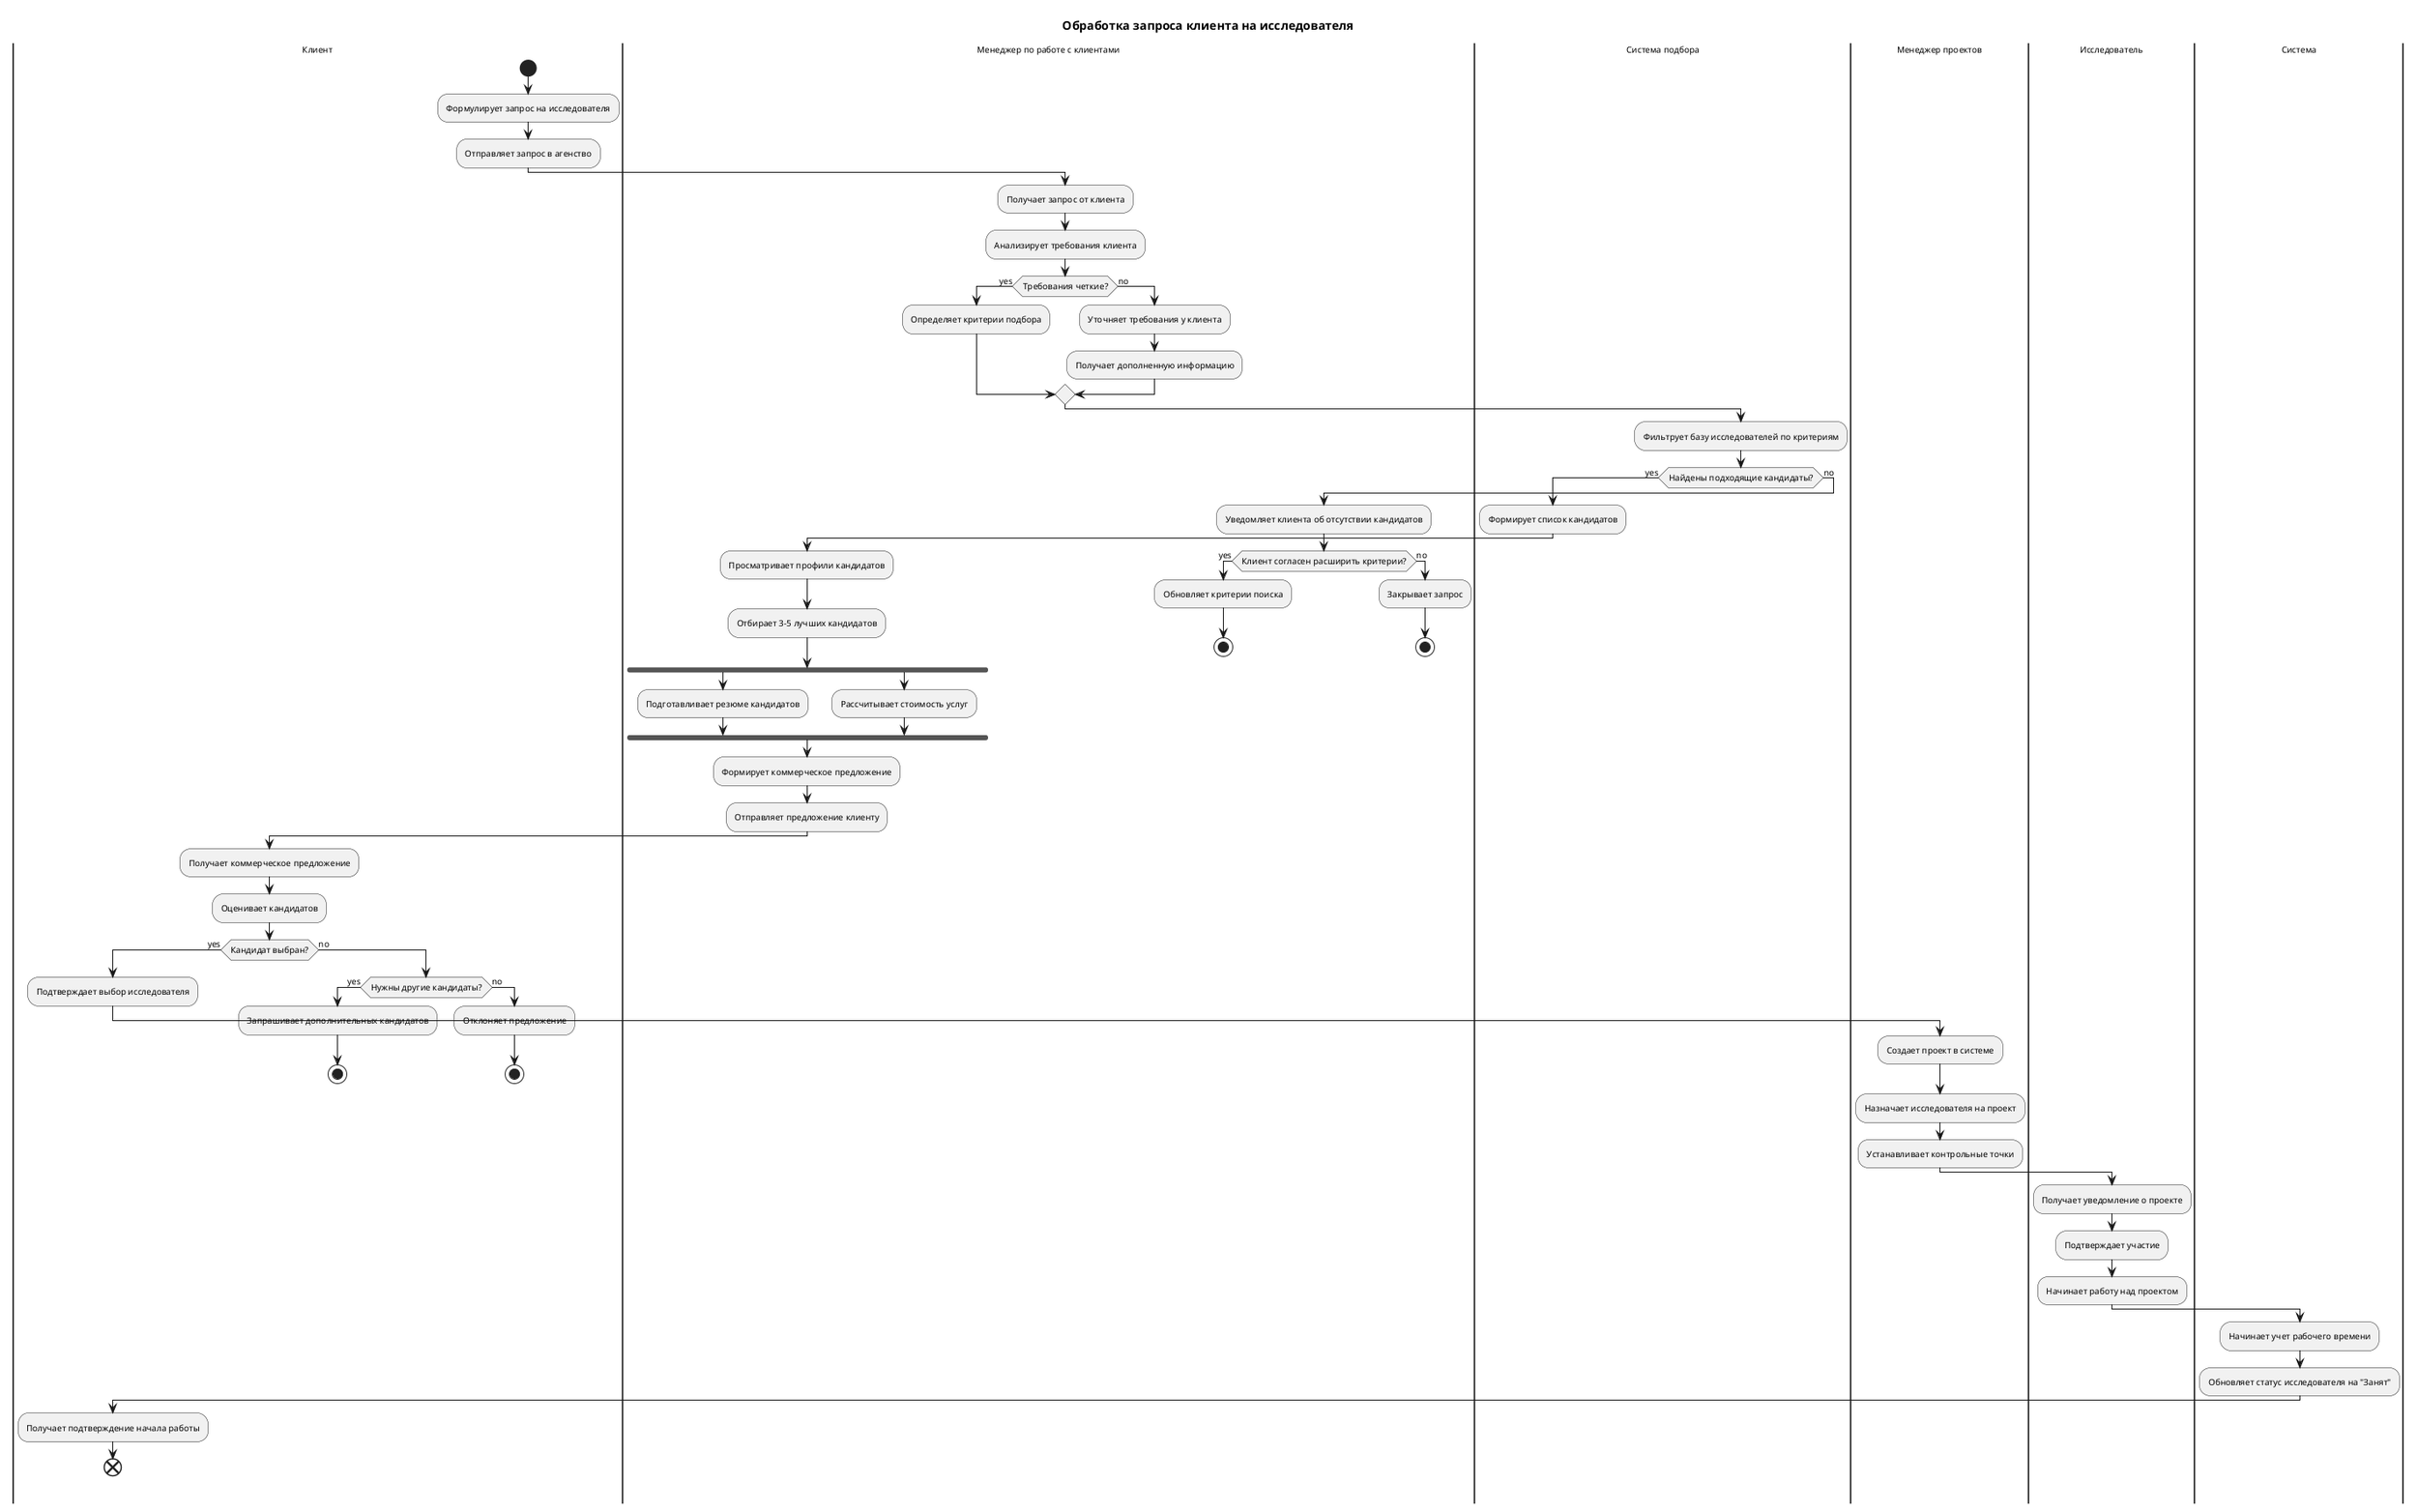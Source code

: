 @startuml research_agency_activity
skinparam defaultFontName "Segoe UI"
skinparam defaultFontSize 10
skinparam backgroundColor #FFFFFF

title Обработка запроса клиента на исследователя

|Клиент|
start
:Формулирует запрос на исследователя;
:Отправляет запрос в агенство;

|Менеджер по работе с клиентами|
:Получает запрос от клиента;
:Анализирует требования клиента;

if (Требования четкие?) then (yes)
  :Определяет критерии подбора;
else (no)
  :Уточняет требования у клиента;
  :Получает дополненную информацию;
endif

|Система подбора|
:Фильтрует базу исследователей по критериям;

if (Найдены подходящие кандидаты?) then (yes)
  :Формирует список кандидатов;
  
  |Менеджер по работе с клиентами|
  :Просматривает профили кандидатов;
  :Отбирает 3-5 лучших кандидатов;
  
  fork
    :Подготавливает резюме кандидатов;
  fork again
    :Рассчитывает стоимость услуг;
  end fork
  
  :Формирует коммерческое предложение;
  :Отправляет предложение клиенту;
  
  |Клиент|
  :Получает коммерческое предложение;
  :Оценивает кандидатов;
  
  if (Кандидат выбран?) then (yes)
    :Подтверждает выбор исследователя;
    
    |Менеджер проектов|
    :Создает проект в системе;
    :Назначает исследователя на проект;
    :Устанавливает контрольные точки;
    
    |Исследователь|
    :Получает уведомление о проекте;
    :Подтверждает участие;
    :Начинает работу над проектом;
    
    |Система|
    :Начинает учет рабочего времени;
    :Обновляет статус исследователя на "Занят";
    
    |Клиент|
    :Получает подтверждение начала работы;
    end
  else (no)
    if (Нужны другие кандидаты?) then (yes)
      :Запрашивает дополнительных кандидатов;
      stop
    else (no)
      :Отклоняет предложение;
      stop
    endif
  endif
else (no)
  |Менеджер по работе с клиентами|
  :Уведомляет клиента об отсутствии кандидатов;
  
  if (Клиент согласен расширить критерии?) then (yes)
    :Обновляет критерии поиска;
    stop
  else (no)
    :Закрывает запрос;
    stop
  endif
endif

@enduml